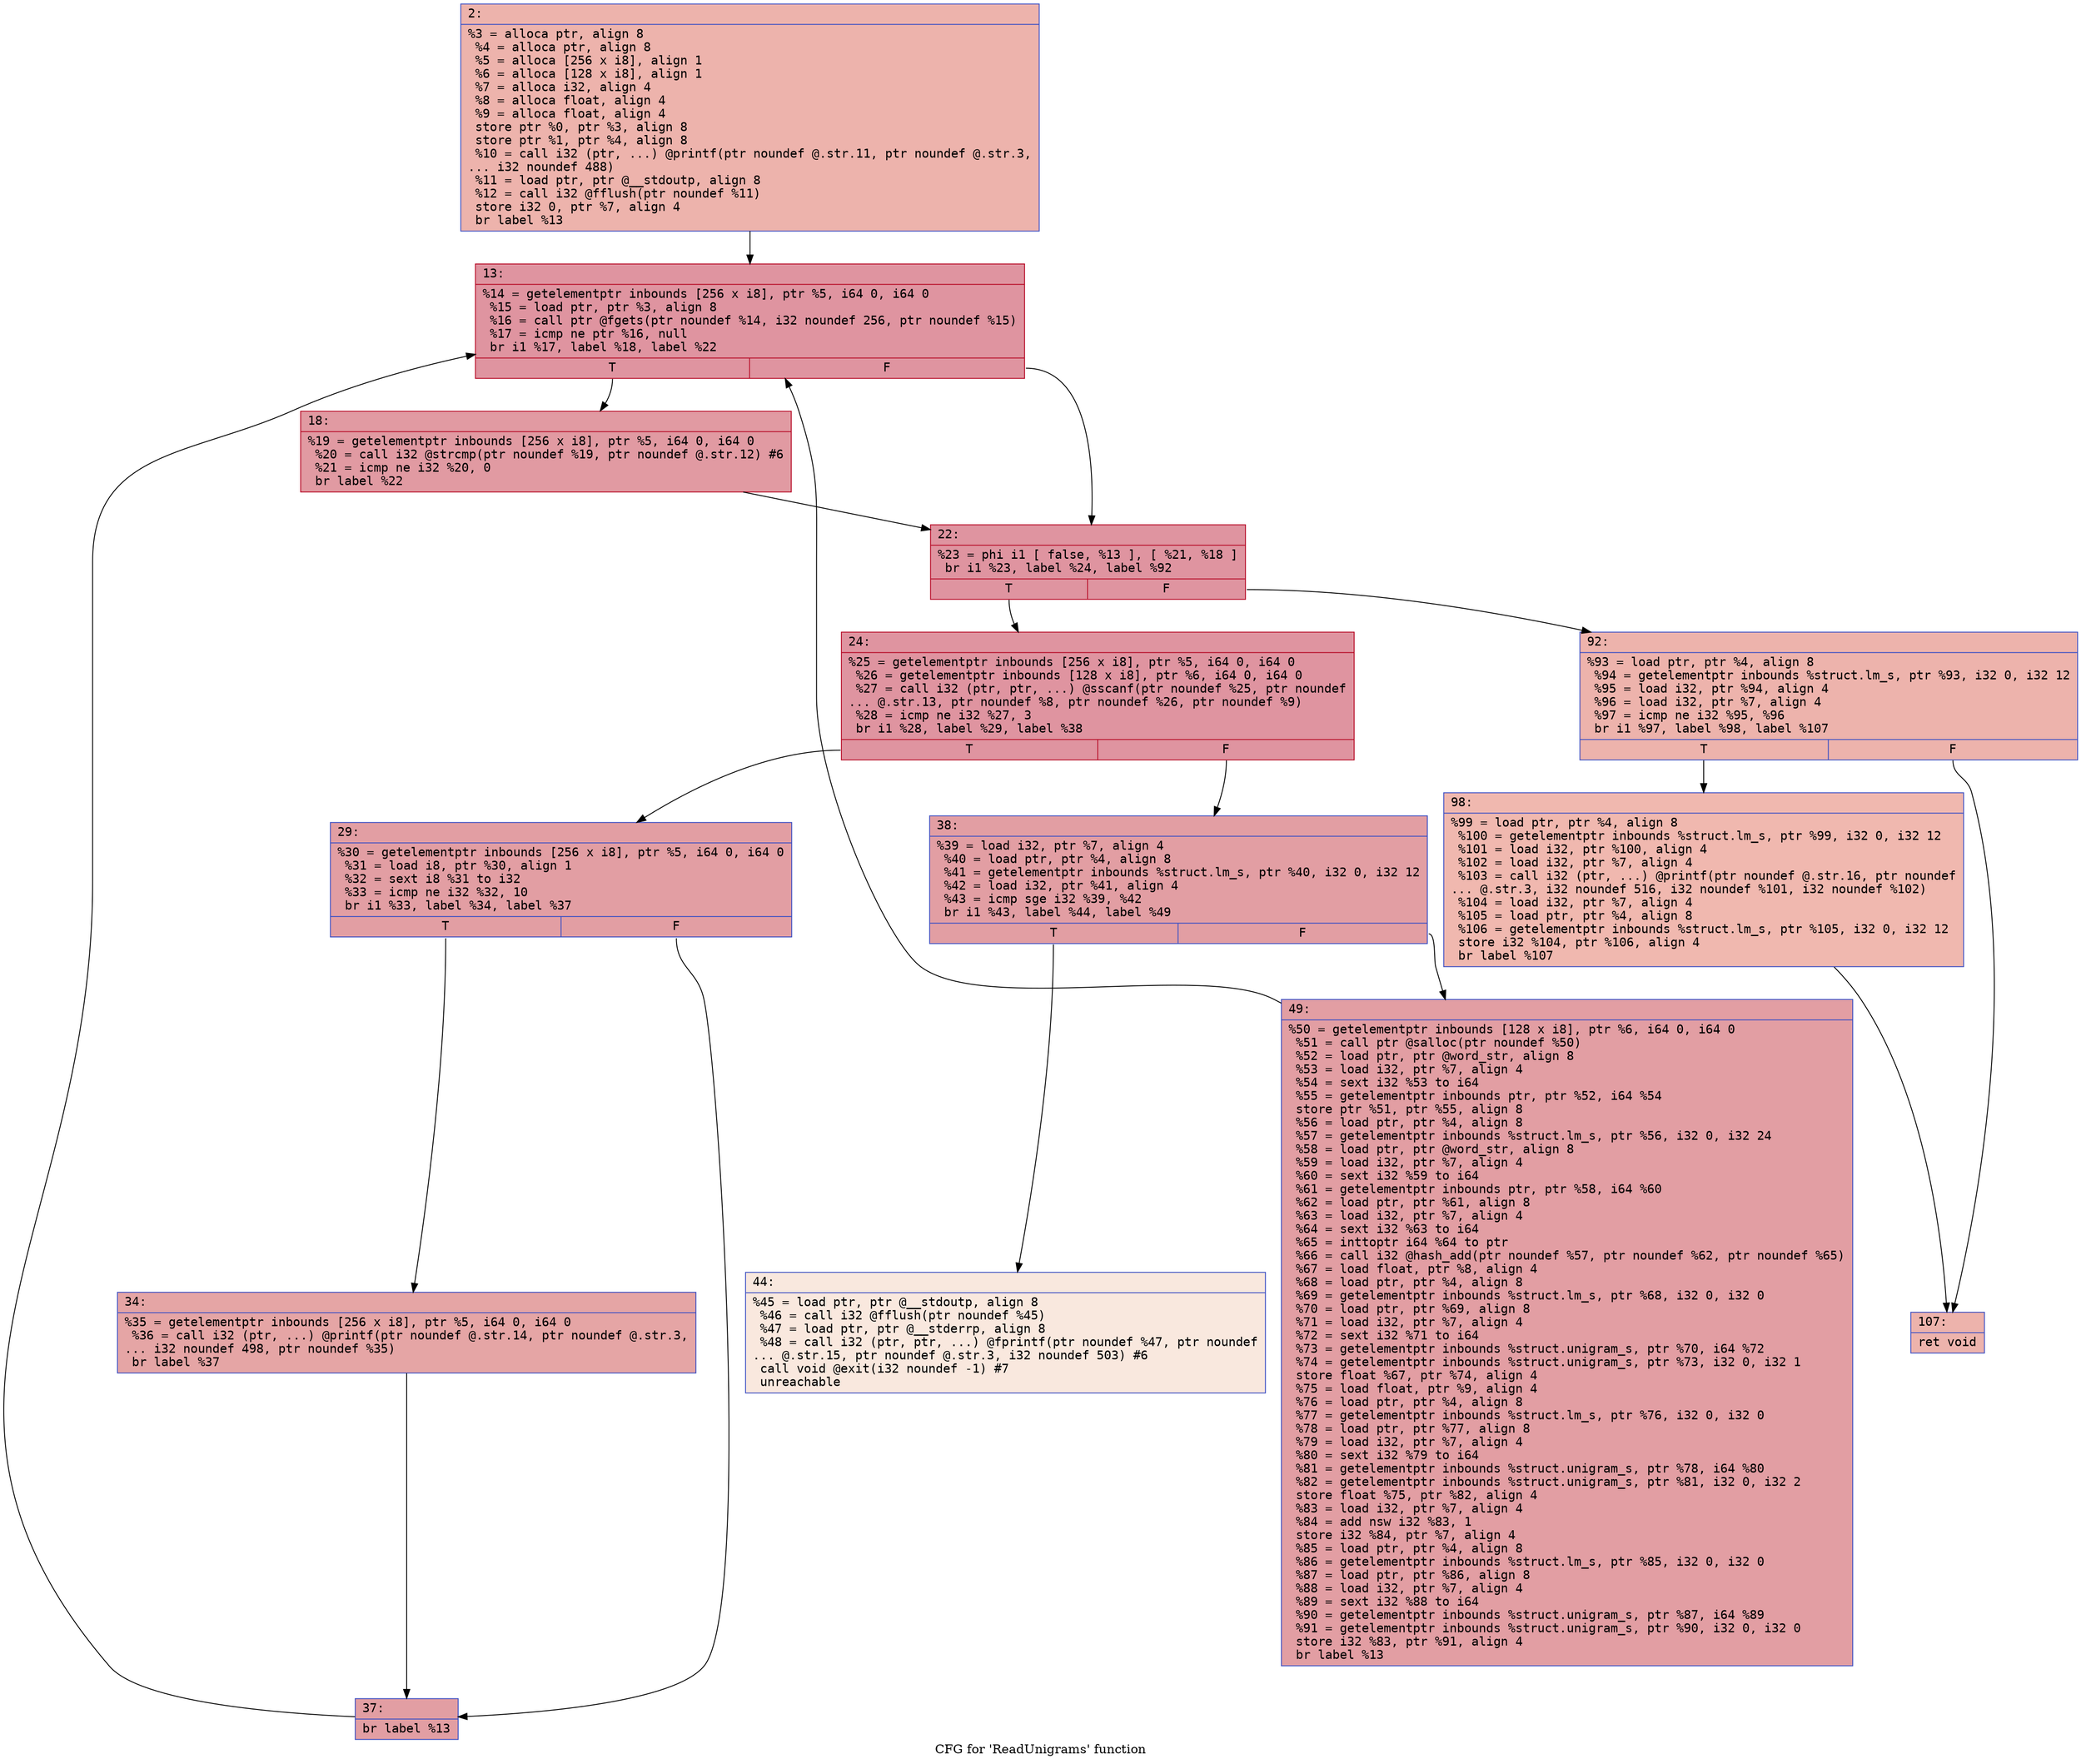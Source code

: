digraph "CFG for 'ReadUnigrams' function" {
	label="CFG for 'ReadUnigrams' function";

	Node0x600001030230 [shape=record,color="#3d50c3ff", style=filled, fillcolor="#d6524470" fontname="Courier",label="{2:\l|  %3 = alloca ptr, align 8\l  %4 = alloca ptr, align 8\l  %5 = alloca [256 x i8], align 1\l  %6 = alloca [128 x i8], align 1\l  %7 = alloca i32, align 4\l  %8 = alloca float, align 4\l  %9 = alloca float, align 4\l  store ptr %0, ptr %3, align 8\l  store ptr %1, ptr %4, align 8\l  %10 = call i32 (ptr, ...) @printf(ptr noundef @.str.11, ptr noundef @.str.3,\l... i32 noundef 488)\l  %11 = load ptr, ptr @__stdoutp, align 8\l  %12 = call i32 @fflush(ptr noundef %11)\l  store i32 0, ptr %7, align 4\l  br label %13\l}"];
	Node0x600001030230 -> Node0x600001030410[tooltip="2 -> 13\nProbability 100.00%" ];
	Node0x600001030410 [shape=record,color="#b70d28ff", style=filled, fillcolor="#b70d2870" fontname="Courier",label="{13:\l|  %14 = getelementptr inbounds [256 x i8], ptr %5, i64 0, i64 0\l  %15 = load ptr, ptr %3, align 8\l  %16 = call ptr @fgets(ptr noundef %14, i32 noundef 256, ptr noundef %15)\l  %17 = icmp ne ptr %16, null\l  br i1 %17, label %18, label %22\l|{<s0>T|<s1>F}}"];
	Node0x600001030410:s0 -> Node0x600001030460[tooltip="13 -> 18\nProbability 62.50%" ];
	Node0x600001030410:s1 -> Node0x6000010304b0[tooltip="13 -> 22\nProbability 37.50%" ];
	Node0x600001030460 [shape=record,color="#b70d28ff", style=filled, fillcolor="#bb1b2c70" fontname="Courier",label="{18:\l|  %19 = getelementptr inbounds [256 x i8], ptr %5, i64 0, i64 0\l  %20 = call i32 @strcmp(ptr noundef %19, ptr noundef @.str.12) #6\l  %21 = icmp ne i32 %20, 0\l  br label %22\l}"];
	Node0x600001030460 -> Node0x6000010304b0[tooltip="18 -> 22\nProbability 100.00%" ];
	Node0x6000010304b0 [shape=record,color="#b70d28ff", style=filled, fillcolor="#b70d2870" fontname="Courier",label="{22:\l|  %23 = phi i1 [ false, %13 ], [ %21, %18 ]\l  br i1 %23, label %24, label %92\l|{<s0>T|<s1>F}}"];
	Node0x6000010304b0:s0 -> Node0x600001030500[tooltip="22 -> 24\nProbability 96.88%" ];
	Node0x6000010304b0:s1 -> Node0x600001030730[tooltip="22 -> 92\nProbability 3.12%" ];
	Node0x600001030500 [shape=record,color="#b70d28ff", style=filled, fillcolor="#b70d2870" fontname="Courier",label="{24:\l|  %25 = getelementptr inbounds [256 x i8], ptr %5, i64 0, i64 0\l  %26 = getelementptr inbounds [128 x i8], ptr %6, i64 0, i64 0\l  %27 = call i32 (ptr, ptr, ...) @sscanf(ptr noundef %25, ptr noundef\l... @.str.13, ptr noundef %8, ptr noundef %26, ptr noundef %9)\l  %28 = icmp ne i32 %27, 3\l  br i1 %28, label %29, label %38\l|{<s0>T|<s1>F}}"];
	Node0x600001030500:s0 -> Node0x600001030550[tooltip="24 -> 29\nProbability 50.00%" ];
	Node0x600001030500:s1 -> Node0x600001030640[tooltip="24 -> 38\nProbability 50.00%" ];
	Node0x600001030550 [shape=record,color="#3d50c3ff", style=filled, fillcolor="#be242e70" fontname="Courier",label="{29:\l|  %30 = getelementptr inbounds [256 x i8], ptr %5, i64 0, i64 0\l  %31 = load i8, ptr %30, align 1\l  %32 = sext i8 %31 to i32\l  %33 = icmp ne i32 %32, 10\l  br i1 %33, label %34, label %37\l|{<s0>T|<s1>F}}"];
	Node0x600001030550:s0 -> Node0x6000010305a0[tooltip="29 -> 34\nProbability 50.00%" ];
	Node0x600001030550:s1 -> Node0x6000010305f0[tooltip="29 -> 37\nProbability 50.00%" ];
	Node0x6000010305a0 [shape=record,color="#3d50c3ff", style=filled, fillcolor="#c5333470" fontname="Courier",label="{34:\l|  %35 = getelementptr inbounds [256 x i8], ptr %5, i64 0, i64 0\l  %36 = call i32 (ptr, ...) @printf(ptr noundef @.str.14, ptr noundef @.str.3,\l... i32 noundef 498, ptr noundef %35)\l  br label %37\l}"];
	Node0x6000010305a0 -> Node0x6000010305f0[tooltip="34 -> 37\nProbability 100.00%" ];
	Node0x6000010305f0 [shape=record,color="#3d50c3ff", style=filled, fillcolor="#be242e70" fontname="Courier",label="{37:\l|  br label %13\l}"];
	Node0x6000010305f0 -> Node0x600001030410[tooltip="37 -> 13\nProbability 100.00%" ];
	Node0x600001030640 [shape=record,color="#3d50c3ff", style=filled, fillcolor="#be242e70" fontname="Courier",label="{38:\l|  %39 = load i32, ptr %7, align 4\l  %40 = load ptr, ptr %4, align 8\l  %41 = getelementptr inbounds %struct.lm_s, ptr %40, i32 0, i32 12\l  %42 = load i32, ptr %41, align 4\l  %43 = icmp sge i32 %39, %42\l  br i1 %43, label %44, label %49\l|{<s0>T|<s1>F}}"];
	Node0x600001030640:s0 -> Node0x600001030690[tooltip="38 -> 44\nProbability 0.00%" ];
	Node0x600001030640:s1 -> Node0x6000010306e0[tooltip="38 -> 49\nProbability 100.00%" ];
	Node0x600001030690 [shape=record,color="#3d50c3ff", style=filled, fillcolor="#f2cab570" fontname="Courier",label="{44:\l|  %45 = load ptr, ptr @__stdoutp, align 8\l  %46 = call i32 @fflush(ptr noundef %45)\l  %47 = load ptr, ptr @__stderrp, align 8\l  %48 = call i32 (ptr, ptr, ...) @fprintf(ptr noundef %47, ptr noundef\l... @.str.15, ptr noundef @.str.3, i32 noundef 503) #6\l  call void @exit(i32 noundef -1) #7\l  unreachable\l}"];
	Node0x6000010306e0 [shape=record,color="#3d50c3ff", style=filled, fillcolor="#be242e70" fontname="Courier",label="{49:\l|  %50 = getelementptr inbounds [128 x i8], ptr %6, i64 0, i64 0\l  %51 = call ptr @salloc(ptr noundef %50)\l  %52 = load ptr, ptr @word_str, align 8\l  %53 = load i32, ptr %7, align 4\l  %54 = sext i32 %53 to i64\l  %55 = getelementptr inbounds ptr, ptr %52, i64 %54\l  store ptr %51, ptr %55, align 8\l  %56 = load ptr, ptr %4, align 8\l  %57 = getelementptr inbounds %struct.lm_s, ptr %56, i32 0, i32 24\l  %58 = load ptr, ptr @word_str, align 8\l  %59 = load i32, ptr %7, align 4\l  %60 = sext i32 %59 to i64\l  %61 = getelementptr inbounds ptr, ptr %58, i64 %60\l  %62 = load ptr, ptr %61, align 8\l  %63 = load i32, ptr %7, align 4\l  %64 = sext i32 %63 to i64\l  %65 = inttoptr i64 %64 to ptr\l  %66 = call i32 @hash_add(ptr noundef %57, ptr noundef %62, ptr noundef %65)\l  %67 = load float, ptr %8, align 4\l  %68 = load ptr, ptr %4, align 8\l  %69 = getelementptr inbounds %struct.lm_s, ptr %68, i32 0, i32 0\l  %70 = load ptr, ptr %69, align 8\l  %71 = load i32, ptr %7, align 4\l  %72 = sext i32 %71 to i64\l  %73 = getelementptr inbounds %struct.unigram_s, ptr %70, i64 %72\l  %74 = getelementptr inbounds %struct.unigram_s, ptr %73, i32 0, i32 1\l  store float %67, ptr %74, align 4\l  %75 = load float, ptr %9, align 4\l  %76 = load ptr, ptr %4, align 8\l  %77 = getelementptr inbounds %struct.lm_s, ptr %76, i32 0, i32 0\l  %78 = load ptr, ptr %77, align 8\l  %79 = load i32, ptr %7, align 4\l  %80 = sext i32 %79 to i64\l  %81 = getelementptr inbounds %struct.unigram_s, ptr %78, i64 %80\l  %82 = getelementptr inbounds %struct.unigram_s, ptr %81, i32 0, i32 2\l  store float %75, ptr %82, align 4\l  %83 = load i32, ptr %7, align 4\l  %84 = add nsw i32 %83, 1\l  store i32 %84, ptr %7, align 4\l  %85 = load ptr, ptr %4, align 8\l  %86 = getelementptr inbounds %struct.lm_s, ptr %85, i32 0, i32 0\l  %87 = load ptr, ptr %86, align 8\l  %88 = load i32, ptr %7, align 4\l  %89 = sext i32 %88 to i64\l  %90 = getelementptr inbounds %struct.unigram_s, ptr %87, i64 %89\l  %91 = getelementptr inbounds %struct.unigram_s, ptr %90, i32 0, i32 0\l  store i32 %83, ptr %91, align 4\l  br label %13\l}"];
	Node0x6000010306e0 -> Node0x600001030410[tooltip="49 -> 13\nProbability 100.00%" ];
	Node0x600001030730 [shape=record,color="#3d50c3ff", style=filled, fillcolor="#d6524470" fontname="Courier",label="{92:\l|  %93 = load ptr, ptr %4, align 8\l  %94 = getelementptr inbounds %struct.lm_s, ptr %93, i32 0, i32 12\l  %95 = load i32, ptr %94, align 4\l  %96 = load i32, ptr %7, align 4\l  %97 = icmp ne i32 %95, %96\l  br i1 %97, label %98, label %107\l|{<s0>T|<s1>F}}"];
	Node0x600001030730:s0 -> Node0x600001030780[tooltip="92 -> 98\nProbability 50.00%" ];
	Node0x600001030730:s1 -> Node0x6000010307d0[tooltip="92 -> 107\nProbability 50.00%" ];
	Node0x600001030780 [shape=record,color="#3d50c3ff", style=filled, fillcolor="#dc5d4a70" fontname="Courier",label="{98:\l|  %99 = load ptr, ptr %4, align 8\l  %100 = getelementptr inbounds %struct.lm_s, ptr %99, i32 0, i32 12\l  %101 = load i32, ptr %100, align 4\l  %102 = load i32, ptr %7, align 4\l  %103 = call i32 (ptr, ...) @printf(ptr noundef @.str.16, ptr noundef\l... @.str.3, i32 noundef 516, i32 noundef %101, i32 noundef %102)\l  %104 = load i32, ptr %7, align 4\l  %105 = load ptr, ptr %4, align 8\l  %106 = getelementptr inbounds %struct.lm_s, ptr %105, i32 0, i32 12\l  store i32 %104, ptr %106, align 4\l  br label %107\l}"];
	Node0x600001030780 -> Node0x6000010307d0[tooltip="98 -> 107\nProbability 100.00%" ];
	Node0x6000010307d0 [shape=record,color="#3d50c3ff", style=filled, fillcolor="#d6524470" fontname="Courier",label="{107:\l|  ret void\l}"];
}
